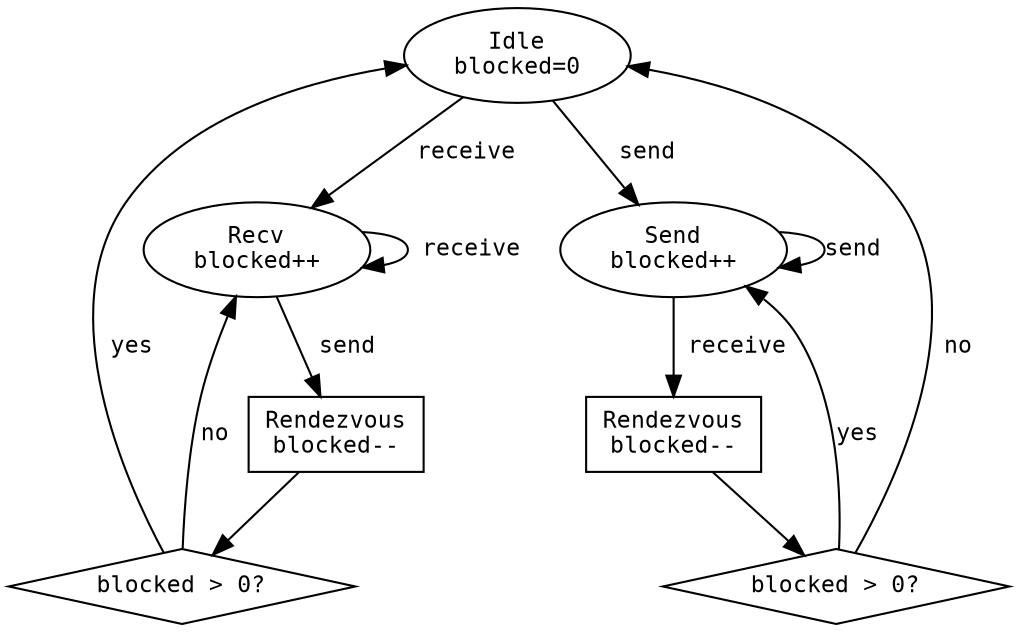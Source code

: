 digraph {
    ratio = "compress"
    node [fontsize=11,style=solid,fontname="inconsolata"]
    edge [fontsize=11,fontname="inconsolata"]
    //actual nodes
    Idle [shape=ellipse,label="Idle\nblocked=0"]
    Recv [shape=ellipse,label="Recv\nblocked++"]
    Send [shape=ellipse,label="Send\nblocked++"]
    IPC1 [shape=box label="Rendezvous\nblocked--"]
    IPC2 [shape=box label="Rendezvous\nblocked--"]

    TCB1 [shape=diamond label="blocked > 0?"]
    TCB2 [shape=diamond label="blocked > 0?"]
    
    Idle -> Recv[label=" receive"]
    Idle -> Send[label=" send"]

    Recv -> Recv[label=" receive"]
    Recv -> IPC1[label=" send"]
    IPC1 -> TCB1
    TCB1 -> Recv[label="no"]
    TCB1 -> Idle[label=" yes"]

    Send -> Send[label="send"]
    Send -> IPC2[label=" receive"]
    IPC2 -> TCB2
    TCB2 -> Send[label="yes"]
    TCB2 -> Idle[label=" no"]
}
